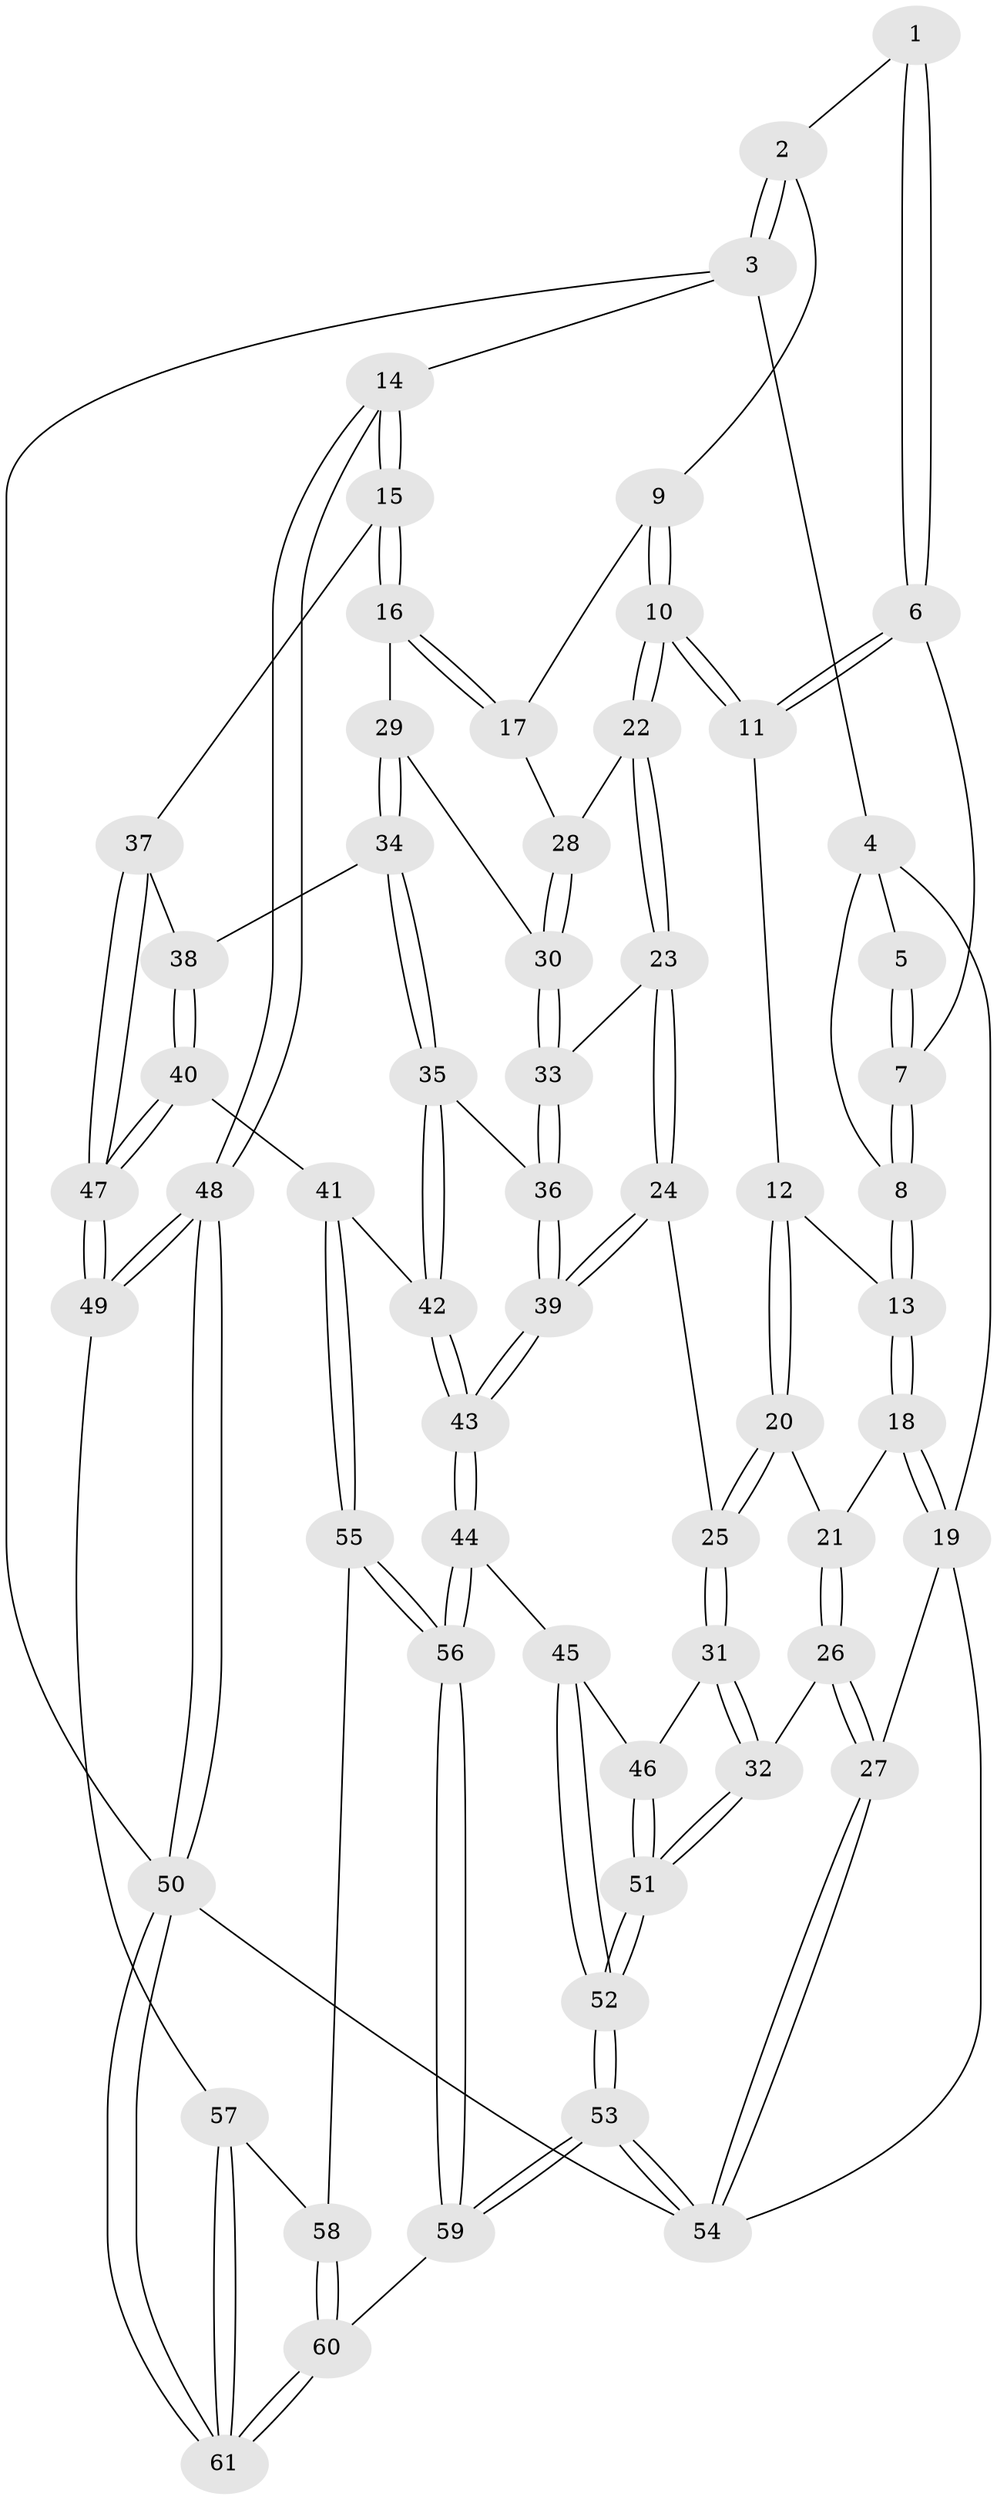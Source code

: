 // coarse degree distribution, {2: 0.16216216216216217, 3: 0.5945945945945946, 4: 0.10810810810810811, 5: 0.10810810810810811, 6: 0.02702702702702703}
// Generated by graph-tools (version 1.1) at 2025/54/03/04/25 22:54:44]
// undirected, 61 vertices, 149 edges
graph export_dot {
  node [color=gray90,style=filled];
  1 [pos="+0.5190347388700369+0"];
  2 [pos="+0.9141043319578398+0"];
  3 [pos="+1+0"];
  4 [pos="+0+0"];
  5 [pos="+0.27358450178192256+0"];
  6 [pos="+0.45893655394591243+0.15436540336473942"];
  7 [pos="+0.21426688898463467+0.15815228465171743"];
  8 [pos="+0.1516575608357581+0.20238035082919256"];
  9 [pos="+0.8008622901169656+0.19572565513883963"];
  10 [pos="+0.5880184088107903+0.31767444049771393"];
  11 [pos="+0.5090222596097229+0.2513203357981991"];
  12 [pos="+0.3801057175477669+0.3207523415693464"];
  13 [pos="+0.14189057111843337+0.21941345289434122"];
  14 [pos="+1+0.42504521755010294"];
  15 [pos="+1+0.4258170386347972"];
  16 [pos="+0.9963665069908803+0.38196756828396405"];
  17 [pos="+0.9458264517612329+0.3686767433076723"];
  18 [pos="+0.1384202317962592+0.22398963461293495"];
  19 [pos="+0+0.24426503838540375"];
  20 [pos="+0.2812174826925406+0.4238601523845883"];
  21 [pos="+0.16101509509936587+0.33613770118181885"];
  22 [pos="+0.5886833182262746+0.3379798827905294"];
  23 [pos="+0.5871025793809636+0.35158486382237747"];
  24 [pos="+0.5631342983318457+0.43072784810116455"];
  25 [pos="+0.31286780031469213+0.5055992997556831"];
  26 [pos="+0.007329092691277959+0.5666477111985327"];
  27 [pos="+0+0.5666857725447955"];
  28 [pos="+0.8590487739580674+0.44451170878277907"];
  29 [pos="+0.9119237350137119+0.5344053628449306"];
  30 [pos="+0.8473199198289284+0.46551490109948757"];
  31 [pos="+0.29567777963411646+0.5635866521371585"];
  32 [pos="+0.14846017304966438+0.646523388560832"];
  33 [pos="+0.8110857825303531+0.5183199648953157"];
  34 [pos="+0.9141961960815315+0.5733341920307072"];
  35 [pos="+0.8173008260826606+0.5998717562121307"];
  36 [pos="+0.798808661811354+0.5852832005975215"];
  37 [pos="+0.9941638656875318+0.5640934005516256"];
  38 [pos="+0.9354874775277974+0.5740915774662139"];
  39 [pos="+0.6004547378834542+0.6296687130682566"];
  40 [pos="+0.9183707062126812+0.7587643865715938"];
  41 [pos="+0.8799856894728015+0.723325156787865"];
  42 [pos="+0.8769971757839284+0.7193371978578829"];
  43 [pos="+0.5683180282959067+0.7052012788448238"];
  44 [pos="+0.5618436686943037+0.717024326286861"];
  45 [pos="+0.5405020114794371+0.7194141625933511"];
  46 [pos="+0.44045910169372626+0.6846527497793622"];
  47 [pos="+0.9190649161567771+0.7594963863994285"];
  48 [pos="+1+1"];
  49 [pos="+0.9441573097811292+0.8008758417881034"];
  50 [pos="+1+1"];
  51 [pos="+0.18527590861928903+0.8281920871916709"];
  52 [pos="+0.16712314418589355+1"];
  53 [pos="+0.11762317266401014+1"];
  54 [pos="+0+1"];
  55 [pos="+0.626843972625208+0.795489886992673"];
  56 [pos="+0.6034383026909741+0.7881178954939733"];
  57 [pos="+0.8028354469809604+0.8542896290283092"];
  58 [pos="+0.7660956825556823+0.8609793005893263"];
  59 [pos="+0.5675934374716903+1"];
  60 [pos="+0.7248511269424915+1"];
  61 [pos="+0.9127664523649575+1"];
  1 -- 2;
  1 -- 6;
  1 -- 6;
  2 -- 3;
  2 -- 3;
  2 -- 9;
  3 -- 4;
  3 -- 14;
  3 -- 50;
  4 -- 5;
  4 -- 8;
  4 -- 19;
  5 -- 7;
  5 -- 7;
  6 -- 7;
  6 -- 11;
  6 -- 11;
  7 -- 8;
  7 -- 8;
  8 -- 13;
  8 -- 13;
  9 -- 10;
  9 -- 10;
  9 -- 17;
  10 -- 11;
  10 -- 11;
  10 -- 22;
  10 -- 22;
  11 -- 12;
  12 -- 13;
  12 -- 20;
  12 -- 20;
  13 -- 18;
  13 -- 18;
  14 -- 15;
  14 -- 15;
  14 -- 48;
  14 -- 48;
  15 -- 16;
  15 -- 16;
  15 -- 37;
  16 -- 17;
  16 -- 17;
  16 -- 29;
  17 -- 28;
  18 -- 19;
  18 -- 19;
  18 -- 21;
  19 -- 27;
  19 -- 54;
  20 -- 21;
  20 -- 25;
  20 -- 25;
  21 -- 26;
  21 -- 26;
  22 -- 23;
  22 -- 23;
  22 -- 28;
  23 -- 24;
  23 -- 24;
  23 -- 33;
  24 -- 25;
  24 -- 39;
  24 -- 39;
  25 -- 31;
  25 -- 31;
  26 -- 27;
  26 -- 27;
  26 -- 32;
  27 -- 54;
  27 -- 54;
  28 -- 30;
  28 -- 30;
  29 -- 30;
  29 -- 34;
  29 -- 34;
  30 -- 33;
  30 -- 33;
  31 -- 32;
  31 -- 32;
  31 -- 46;
  32 -- 51;
  32 -- 51;
  33 -- 36;
  33 -- 36;
  34 -- 35;
  34 -- 35;
  34 -- 38;
  35 -- 36;
  35 -- 42;
  35 -- 42;
  36 -- 39;
  36 -- 39;
  37 -- 38;
  37 -- 47;
  37 -- 47;
  38 -- 40;
  38 -- 40;
  39 -- 43;
  39 -- 43;
  40 -- 41;
  40 -- 47;
  40 -- 47;
  41 -- 42;
  41 -- 55;
  41 -- 55;
  42 -- 43;
  42 -- 43;
  43 -- 44;
  43 -- 44;
  44 -- 45;
  44 -- 56;
  44 -- 56;
  45 -- 46;
  45 -- 52;
  45 -- 52;
  46 -- 51;
  46 -- 51;
  47 -- 49;
  47 -- 49;
  48 -- 49;
  48 -- 49;
  48 -- 50;
  48 -- 50;
  49 -- 57;
  50 -- 61;
  50 -- 61;
  50 -- 54;
  51 -- 52;
  51 -- 52;
  52 -- 53;
  52 -- 53;
  53 -- 54;
  53 -- 54;
  53 -- 59;
  53 -- 59;
  55 -- 56;
  55 -- 56;
  55 -- 58;
  56 -- 59;
  56 -- 59;
  57 -- 58;
  57 -- 61;
  57 -- 61;
  58 -- 60;
  58 -- 60;
  59 -- 60;
  60 -- 61;
  60 -- 61;
}
